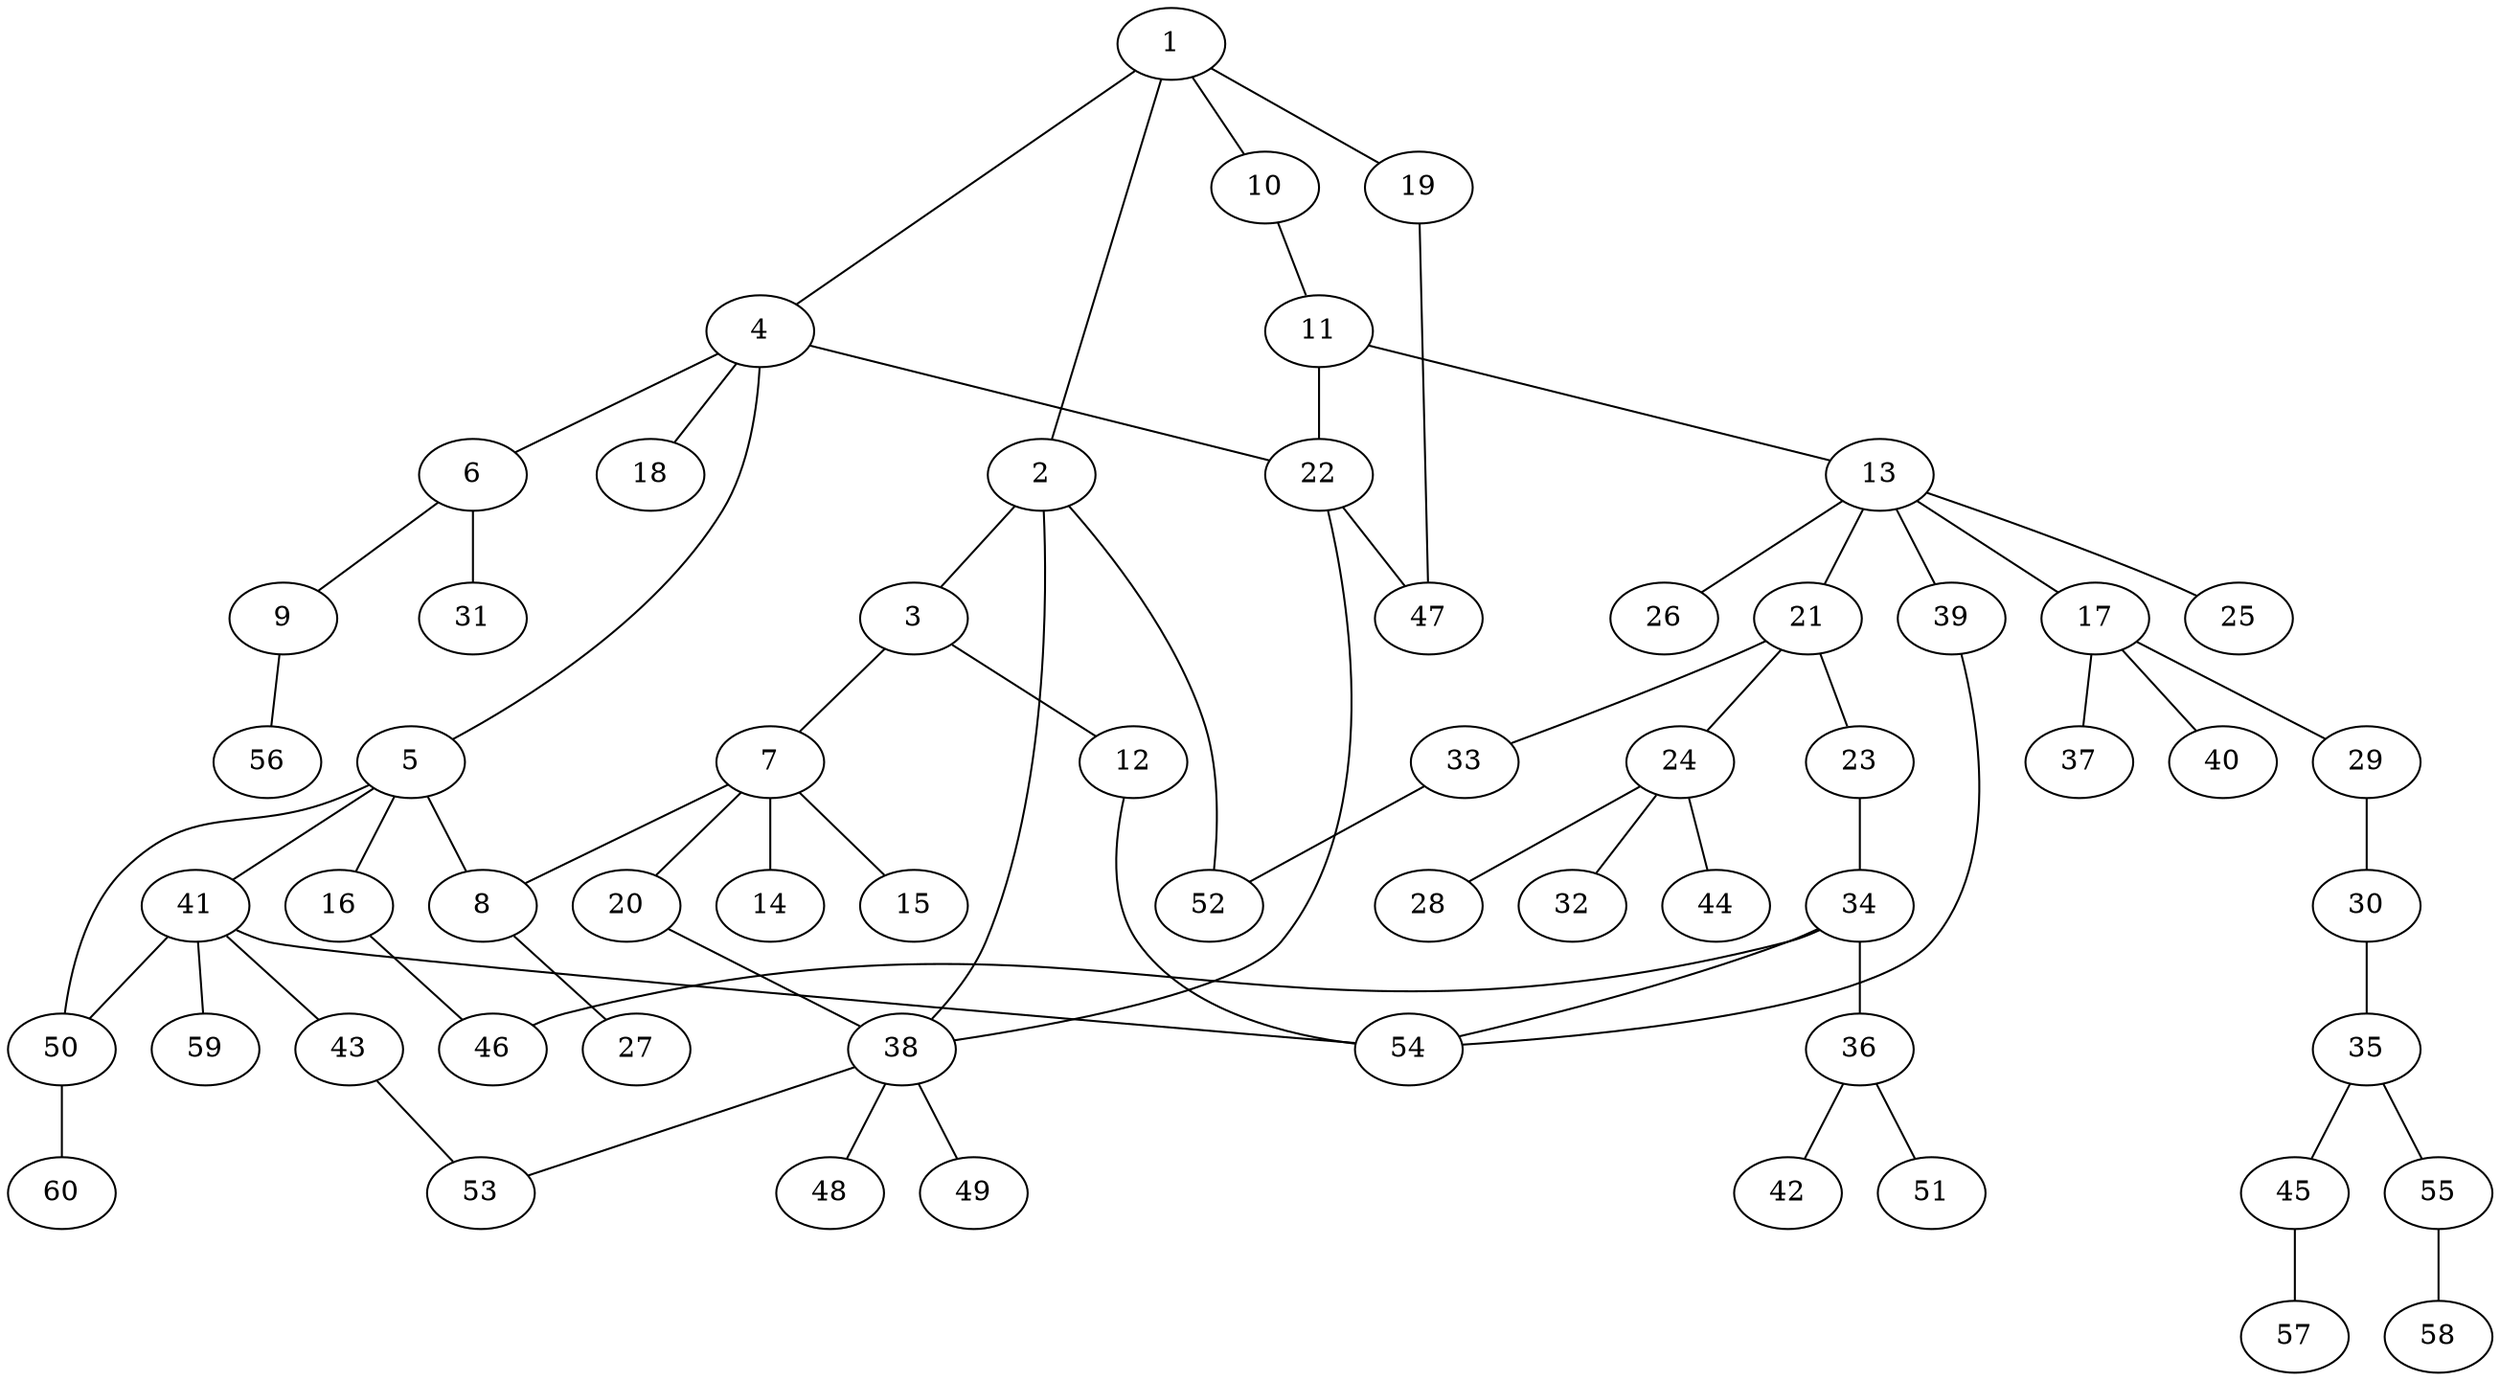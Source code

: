 graph graphname {1--2
1--4
1--10
1--19
2--3
2--38
2--52
3--7
3--12
4--5
4--6
4--18
4--22
5--8
5--16
5--41
5--50
6--9
6--31
7--8
7--14
7--15
7--20
8--27
9--56
10--11
11--13
11--22
12--54
13--17
13--21
13--25
13--26
13--39
16--46
17--29
17--37
17--40
19--47
20--38
21--23
21--24
21--33
22--38
22--47
23--34
24--28
24--32
24--44
29--30
30--35
33--52
34--36
34--46
34--54
35--45
35--55
36--42
36--51
38--48
38--49
38--53
39--54
41--43
41--50
41--54
41--59
43--53
45--57
50--60
55--58
}